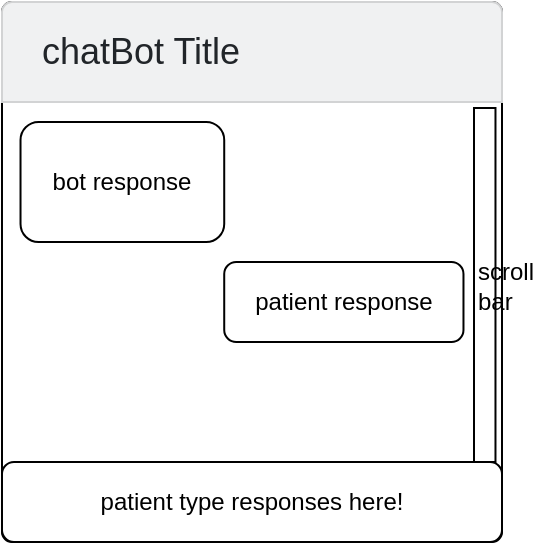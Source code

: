 <mxfile version="13.9.9" type="device"><diagram name="Page-1" id="c9db0220-8083-56f3-ca83-edcdcd058819"><mxGraphModel dx="2893" dy="1673" grid="1" gridSize="10" guides="1" tooltips="1" connect="1" arrows="1" fold="1" page="1" pageScale="1.5" pageWidth="826" pageHeight="1169" background="#ffffff" math="0" shadow="0"><root><mxCell id="0" style=";html=1;"/><mxCell id="1" style=";html=1;" parent="0"/><mxCell id="KJPKEw0VlfrtkcovwREt-4" value="" style="html=1;shadow=0;dashed=0;shape=mxgraph.bootstrap.rrect;rSize=5;html=1;whiteSpace=wrap;verticalAlign=bottom;align=left;spacing=20;spacingBottom=0;fontSize=14;" vertex="1" parent="1"><mxGeometry x="210" y="580" width="250" height="270" as="geometry"/></mxCell><mxCell id="KJPKEw0VlfrtkcovwREt-5" value="chatBot Title" style="html=1;shadow=0;dashed=0;shape=mxgraph.bootstrap.topButton;rSize=5;perimeter=none;whiteSpace=wrap;fillColor=#F0F1F2;strokeColor=#D2D3D4;fontColor=#212529;resizeWidth=1;fontSize=18;align=left;spacing=20;" vertex="1" parent="KJPKEw0VlfrtkcovwREt-4"><mxGeometry width="250" height="50" relative="1" as="geometry"/></mxCell><mxCell id="KJPKEw0VlfrtkcovwREt-7" value="bot response" style="rounded=1;whiteSpace=wrap;html=1;" vertex="1" parent="KJPKEw0VlfrtkcovwREt-4"><mxGeometry x="9.259" y="60" width="101.852" height="60" as="geometry"/></mxCell><mxCell id="KJPKEw0VlfrtkcovwREt-8" value="patient response" style="rounded=1;whiteSpace=wrap;html=1;" vertex="1" parent="KJPKEw0VlfrtkcovwREt-4"><mxGeometry x="111.11" y="130" width="119.63" height="40" as="geometry"/></mxCell><mxCell id="KJPKEw0VlfrtkcovwREt-9" value="patient type responses here!" style="rounded=1;whiteSpace=wrap;html=1;" vertex="1" parent="KJPKEw0VlfrtkcovwREt-4"><mxGeometry y="230" width="250" height="40" as="geometry"/></mxCell><mxCell id="KJPKEw0VlfrtkcovwREt-10" value="scroll bar" style="rounded=1;whiteSpace=wrap;html=1;arcSize=0;align=left;" vertex="1" parent="1"><mxGeometry x="446" y="633" width="10.74" height="177" as="geometry"/></mxCell></root></mxGraphModel></diagram></mxfile>